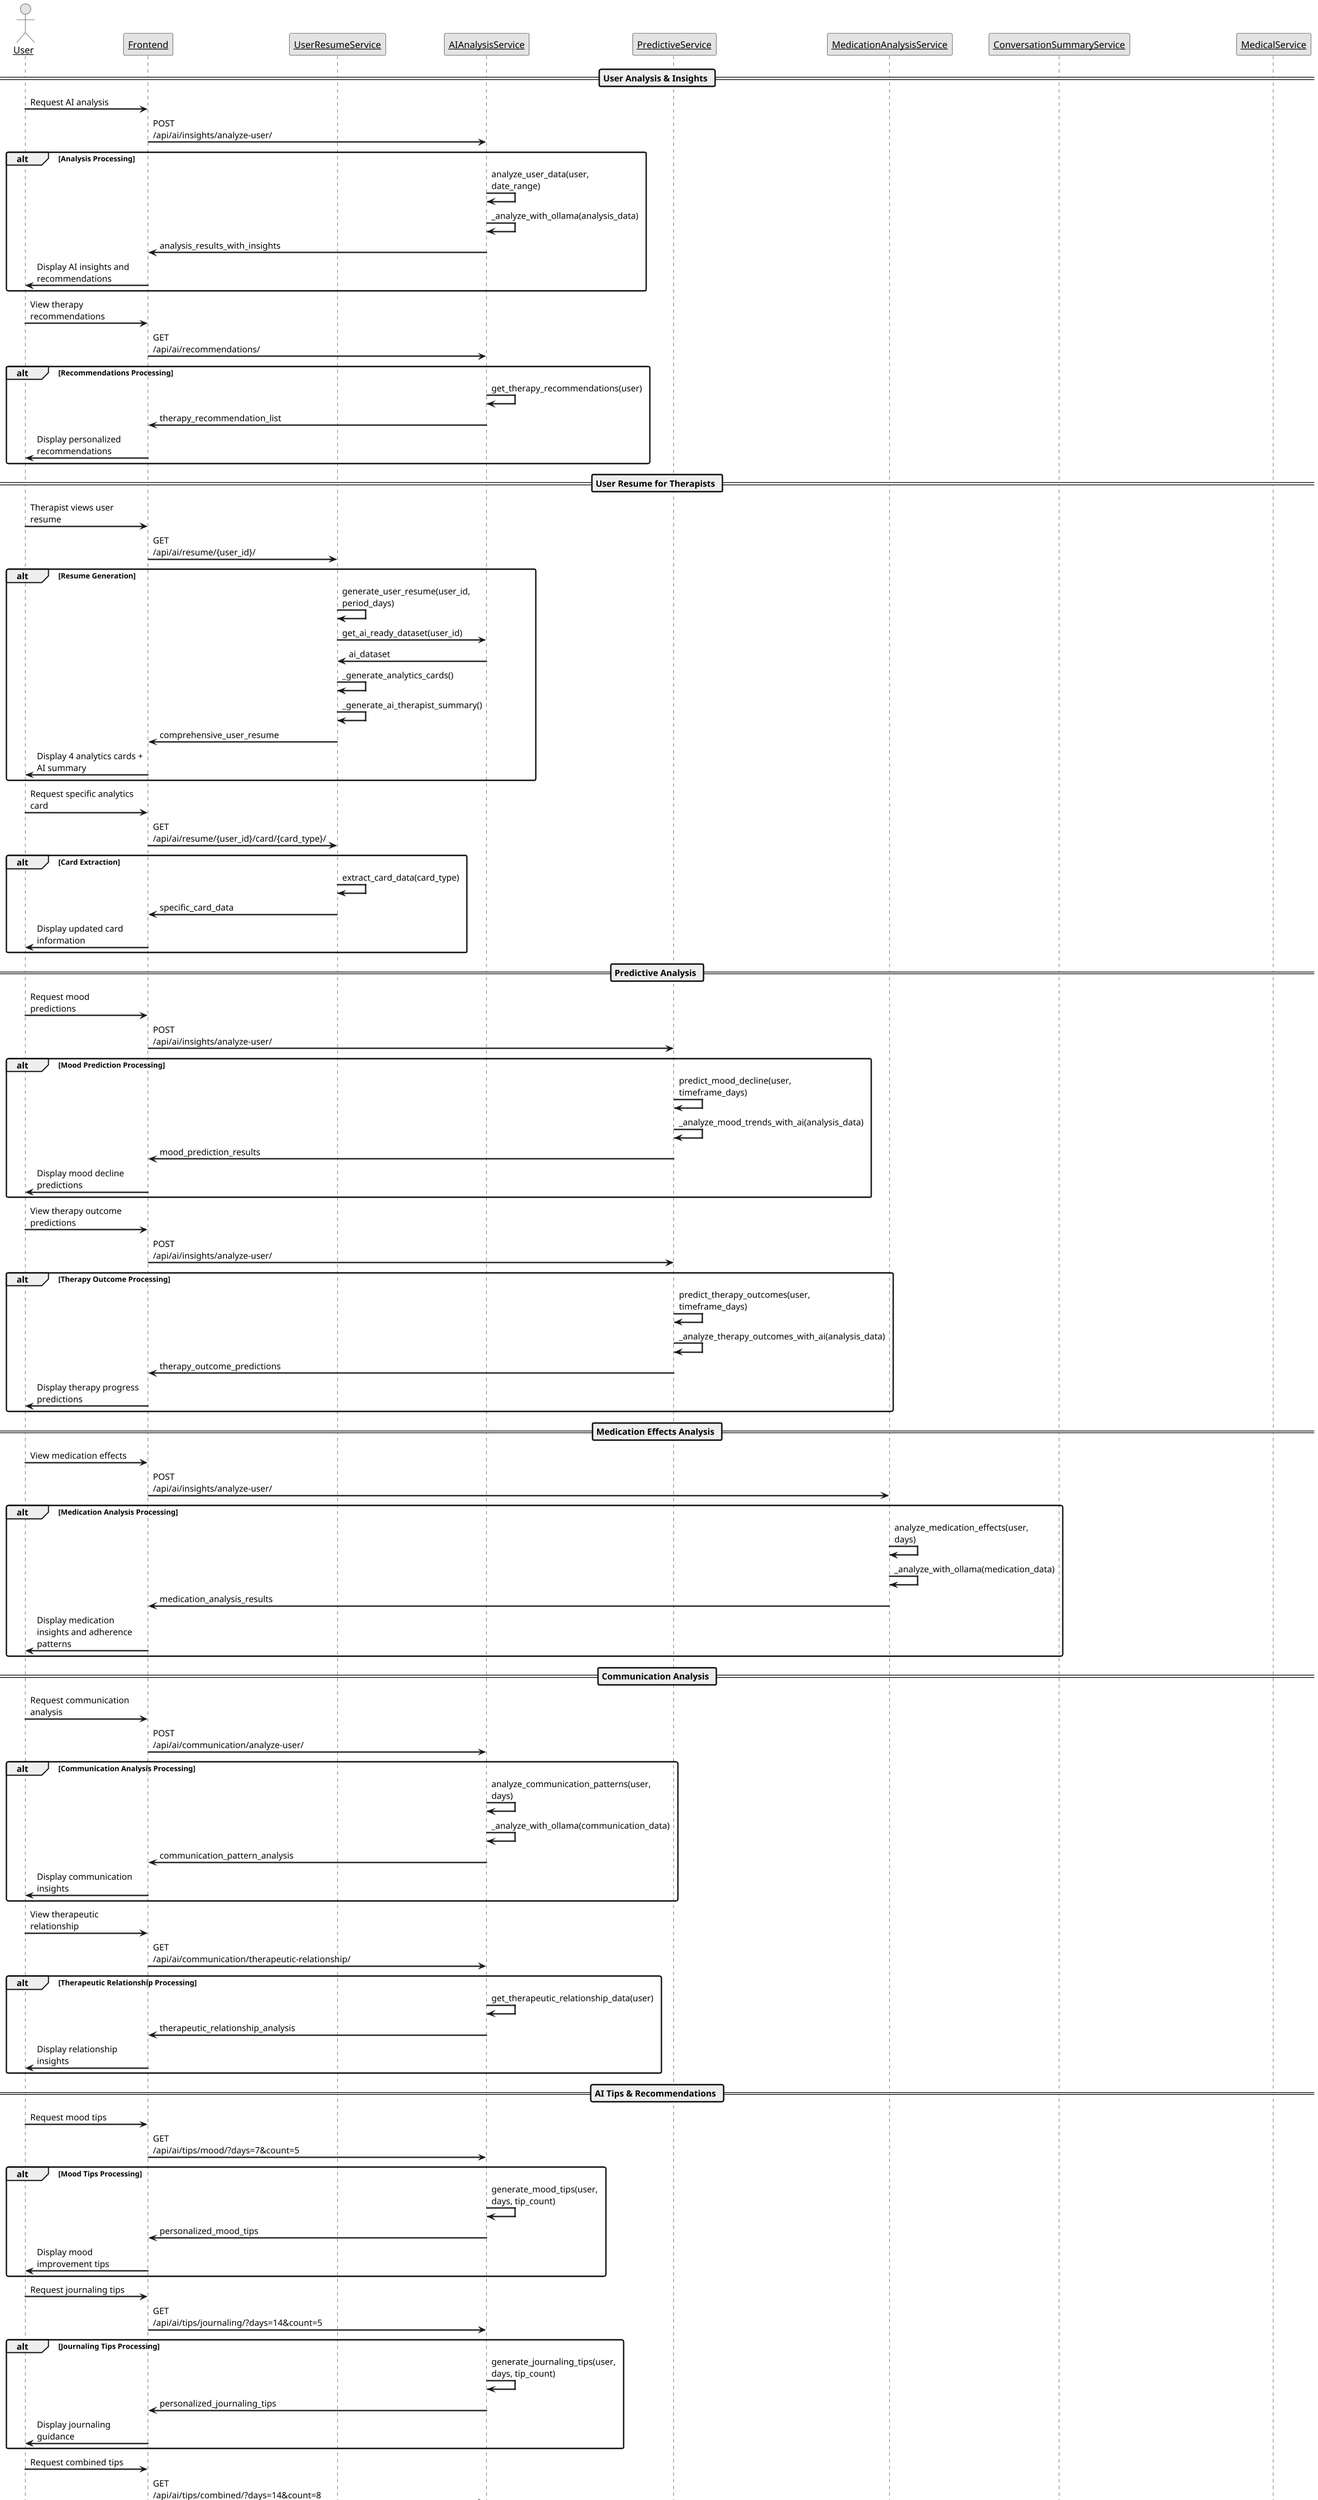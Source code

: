 @startuml AI_Engine_Sequence_Diagram
skinparam dpi 150
scale 0.7

skinparam sequenceArrowThickness 2
skinparam roundcorner 5
skinparam maxmessagesize 160
skinparam sequenceParticipant underline
skinparam handwritten false
skinparam monochrome true

actor "User" as user
participant "Frontend" as frontend
participant "UserResumeService" as userResumeService
participant "AIAnalysisService" as aiAnalysis
participant "PredictiveService" as predictiveService
participant "MedicationAnalysisService" as medicationService
participant "ConversationSummaryService" as conversationService
participant "MedicalService" as medicalService

== User Analysis & Insights ==

user -> frontend : Request AI analysis
frontend -> aiAnalysis : POST /api/ai/insights/analyze-user/

alt Analysis Processing
    aiAnalysis -> aiAnalysis : analyze_user_data(user, date_range)
    aiAnalysis -> aiAnalysis : _analyze_with_ollama(analysis_data)
    aiAnalysis -> frontend : analysis_results_with_insights
    frontend -> user : Display AI insights and recommendations
end

user -> frontend : View therapy recommendations
frontend -> aiAnalysis : GET /api/ai/recommendations/

alt Recommendations Processing
    aiAnalysis -> aiAnalysis : get_therapy_recommendations(user)
    aiAnalysis -> frontend : therapy_recommendation_list
    frontend -> user : Display personalized recommendations
end

== User Resume for Therapists ==

user -> frontend : Therapist views user resume
frontend -> userResumeService : GET /api/ai/resume/{user_id}/

alt Resume Generation
    userResumeService -> userResumeService : generate_user_resume(user_id, period_days)
    userResumeService -> aiAnalysis : get_ai_ready_dataset(user_id)
    aiAnalysis -> userResumeService : ai_dataset
    
    userResumeService -> userResumeService : _generate_analytics_cards()
    userResumeService -> userResumeService : _generate_ai_therapist_summary()
    userResumeService -> frontend : comprehensive_user_resume
    frontend -> user : Display 4 analytics cards + AI summary
end

user -> frontend : Request specific analytics card
frontend -> userResumeService : GET /api/ai/resume/{user_id}/card/{card_type}/

alt Card Extraction
    userResumeService -> userResumeService : extract_card_data(card_type)
    userResumeService -> frontend : specific_card_data
    frontend -> user : Display updated card information
end

== Predictive Analysis ==

user -> frontend : Request mood predictions
frontend -> predictiveService : POST /api/ai/insights/analyze-user/

alt Mood Prediction Processing
    predictiveService -> predictiveService : predict_mood_decline(user, timeframe_days)
    predictiveService -> predictiveService : _analyze_mood_trends_with_ai(analysis_data)
    predictiveService -> frontend : mood_prediction_results
    frontend -> user : Display mood decline predictions
end

user -> frontend : View therapy outcome predictions
frontend -> predictiveService : POST /api/ai/insights/analyze-user/

alt Therapy Outcome Processing
    predictiveService -> predictiveService : predict_therapy_outcomes(user, timeframe_days)
    predictiveService -> predictiveService : _analyze_therapy_outcomes_with_ai(analysis_data)
    predictiveService -> frontend : therapy_outcome_predictions
    frontend -> user : Display therapy progress predictions
end

== Medication Effects Analysis ==

user -> frontend : View medication effects
frontend -> medicationService : POST /api/ai/insights/analyze-user/

alt Medication Analysis Processing
    medicationService -> medicationService : analyze_medication_effects(user, days)
    medicationService -> medicationService : _analyze_with_ollama(medication_data)
    medicationService -> frontend : medication_analysis_results
    frontend -> user : Display medication insights and adherence patterns
end

== Communication Analysis ==

user -> frontend : Request communication analysis
frontend -> aiAnalysis : POST /api/ai/communication/analyze-user/

alt Communication Analysis Processing
    aiAnalysis -> aiAnalysis : analyze_communication_patterns(user, days)
    aiAnalysis -> aiAnalysis : _analyze_with_ollama(communication_data)
    aiAnalysis -> frontend : communication_pattern_analysis
    frontend -> user : Display communication insights
end

user -> frontend : View therapeutic relationship
frontend -> aiAnalysis : GET /api/ai/communication/therapeutic-relationship/

alt Therapeutic Relationship Processing
    aiAnalysis -> aiAnalysis : get_therapeutic_relationship_data(user)
    aiAnalysis -> frontend : therapeutic_relationship_analysis
    frontend -> user : Display relationship insights
end

== AI Tips & Recommendations ==

user -> frontend : Request mood tips
frontend -> aiAnalysis : GET /api/ai/tips/mood/?days=7&count=5

alt Mood Tips Processing
    aiAnalysis -> aiAnalysis : generate_mood_tips(user, days, tip_count)
    aiAnalysis -> frontend : personalized_mood_tips
    frontend -> user : Display mood improvement tips
end

user -> frontend : Request journaling tips
frontend -> aiAnalysis : GET /api/ai/tips/journaling/?days=14&count=5

alt Journaling Tips Processing
    aiAnalysis -> aiAnalysis : generate_journaling_tips(user, days, tip_count)
    aiAnalysis -> frontend : personalized_journaling_tips
    frontend -> user : Display journaling guidance
end

user -> frontend : Request combined tips
frontend -> aiAnalysis : GET /api/ai/tips/combined/?days=14&count=8

alt Combined Tips Processing
    aiAnalysis -> aiAnalysis : generate_combined_tips(user, days, tip_count)
    aiAnalysis -> frontend : holistic_wellness_tips
    frontend -> user : Display comprehensive wellness tips
end

== Conversation Summary ==

user -> frontend : Request conversation summary
frontend -> conversationService : generate_conversation_summary(conversation_id)

alt Summary Generation
    conversationService -> conversationService : generate_conversation_summary(conversation_id)
    conversationService -> conversationService : _generate_summary_with_ollama(messages)
    conversationService -> frontend : conversation_summary
    frontend -> user : Display conversation insights
end

== AI Insights Management ==

user -> frontend : View AI insights
frontend -> aiAnalysis : GET /api/ai/insights/

alt Insights Retrieval
    aiAnalysis -> aiAnalysis : get_user_insights(user)
    aiAnalysis -> frontend : recent_ai_insights_list
    frontend -> user : Display insights and alerts
end

user -> frontend : Mark insight as addressed
frontend -> aiAnalysis : POST /api/ai/insights/{id}/mark-addressed/

alt Insight Status Update
    aiAnalysis -> aiAnalysis : mark_insight_addressed(insight_id)
    aiAnalysis -> frontend : success_confirmation
    frontend -> user : Update insight status
end

user -> frontend : Rate recommendation effectiveness
frontend -> aiAnalysis : POST /api/ai/recommendations/{id}/rate/

alt Recommendation Rating
    aiAnalysis -> aiAnalysis : rate_recommendation(recommendation_id, rating)
    aiAnalysis -> frontend : rating_saved_confirmation
    frontend -> user : Show rating feedback
end

alt Request Failed
    frontend -> user : Display error "Request failed"
end
@enduml
